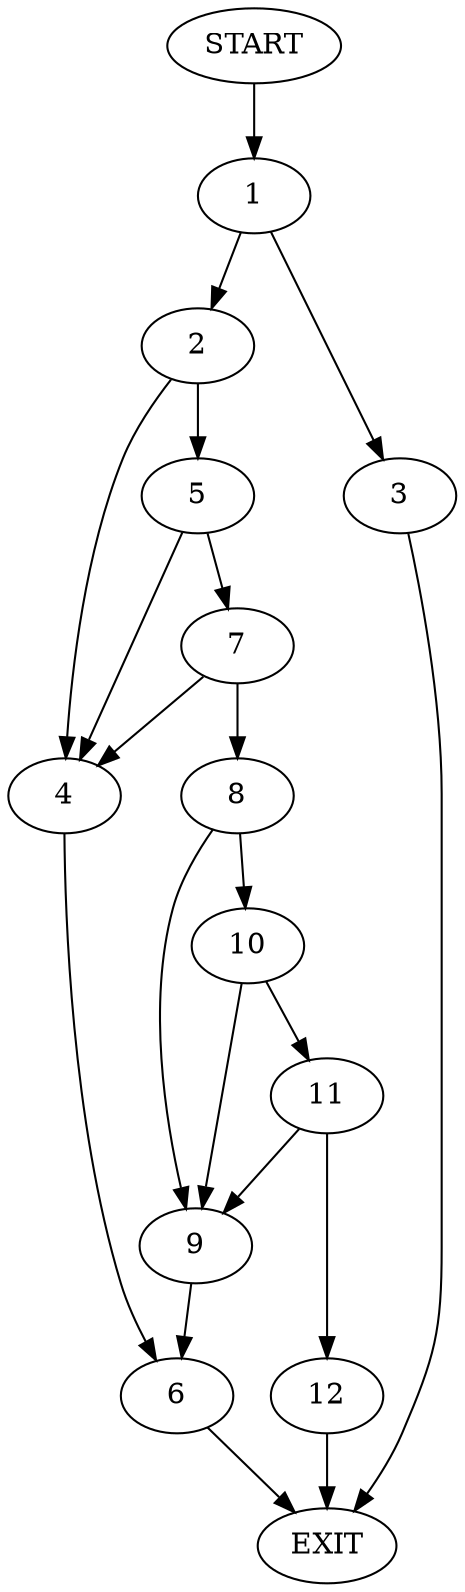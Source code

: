 digraph {
0 [label="START"]
13 [label="EXIT"]
0 -> 1
1 -> 2
1 -> 3
3 -> 13
2 -> 4
2 -> 5
4 -> 6
5 -> 4
5 -> 7
7 -> 8
7 -> 4
8 -> 9
8 -> 10
10 -> 9
10 -> 11
9 -> 6
11 -> 9
11 -> 12
12 -> 13
6 -> 13
}

